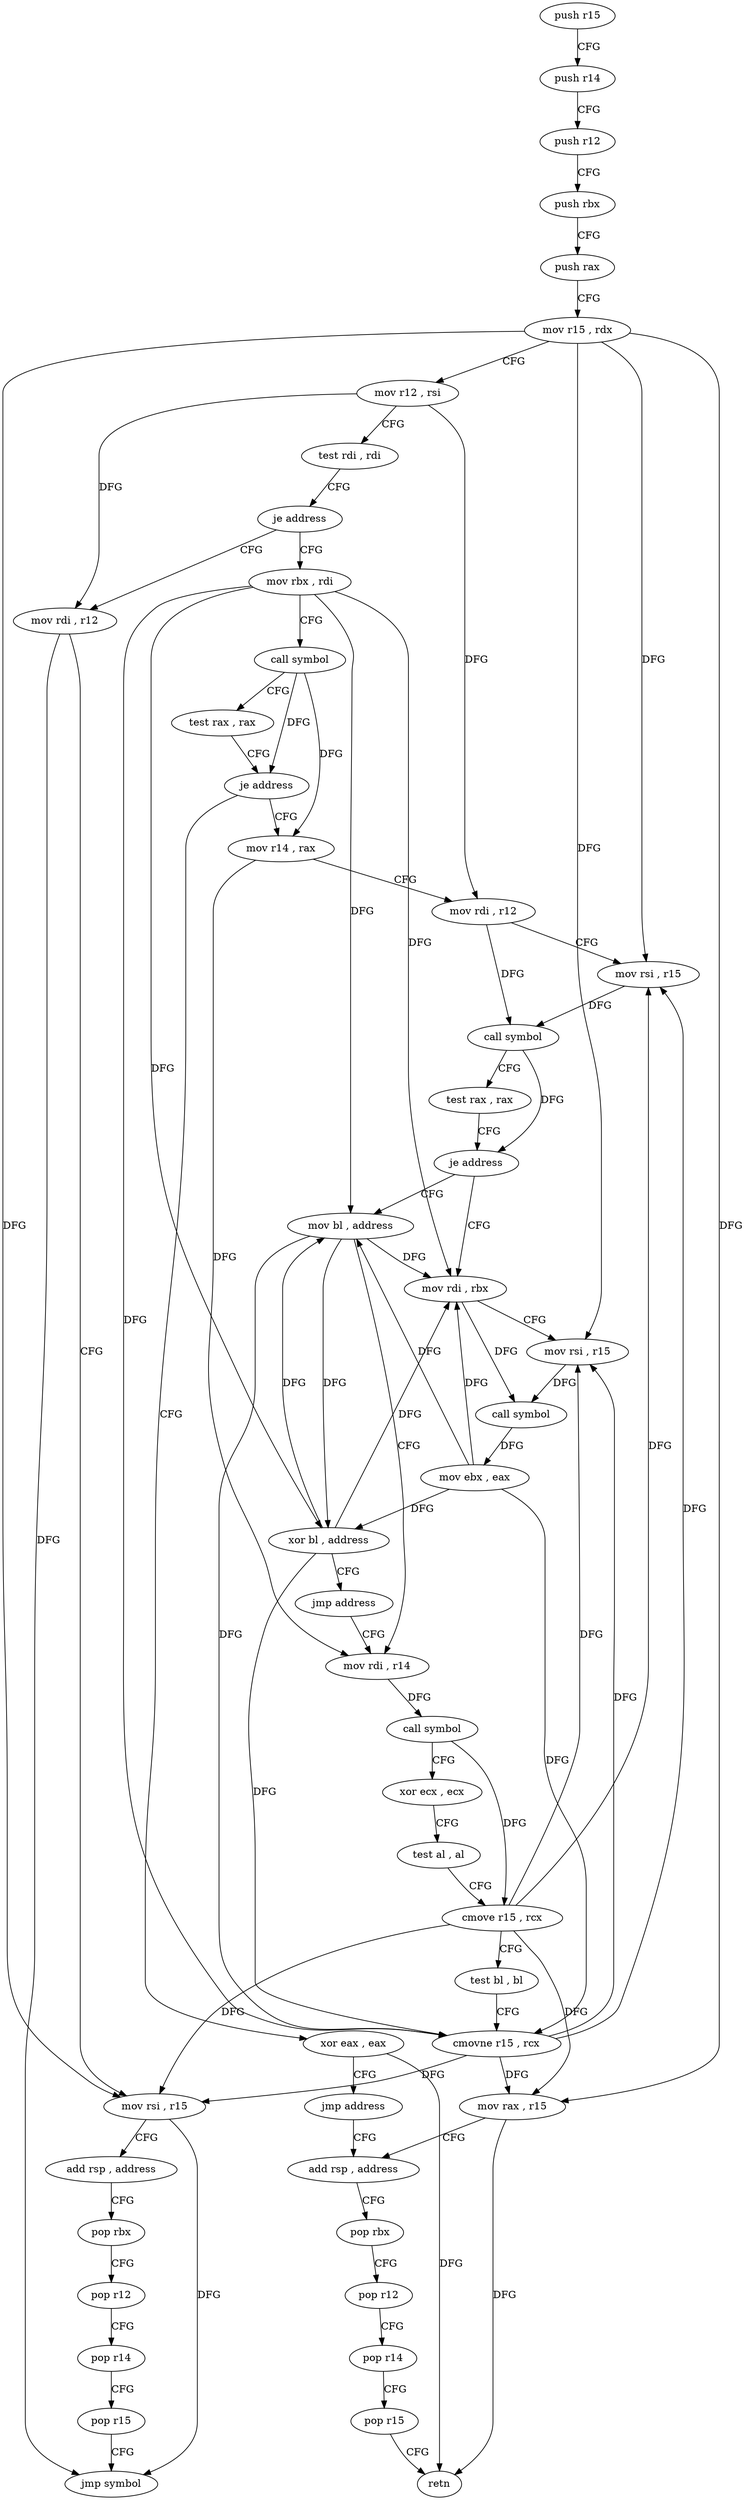 digraph "func" {
"4267920" [label = "push r15" ]
"4267922" [label = "push r14" ]
"4267924" [label = "push r12" ]
"4267926" [label = "push rbx" ]
"4267927" [label = "push rax" ]
"4267928" [label = "mov r15 , rdx" ]
"4267931" [label = "mov r12 , rsi" ]
"4267934" [label = "test rdi , rdi" ]
"4267937" [label = "je address" ]
"4267989" [label = "mov rdi , r12" ]
"4267939" [label = "mov rbx , rdi" ]
"4267992" [label = "mov rsi , r15" ]
"4267995" [label = "add rsp , address" ]
"4267999" [label = "pop rbx" ]
"4268000" [label = "pop r12" ]
"4268002" [label = "pop r14" ]
"4268004" [label = "pop r15" ]
"4268006" [label = "jmp symbol" ]
"4267942" [label = "call symbol" ]
"4267947" [label = "test rax , rax" ]
"4267950" [label = "je address" ]
"4268011" [label = "xor eax , eax" ]
"4267952" [label = "mov r14 , rax" ]
"4268013" [label = "jmp address" ]
"4268042" [label = "add rsp , address" ]
"4267955" [label = "mov rdi , r12" ]
"4267958" [label = "mov rsi , r15" ]
"4267961" [label = "call symbol" ]
"4267966" [label = "test rax , rax" ]
"4267969" [label = "je address" ]
"4268015" [label = "mov bl , address" ]
"4267971" [label = "mov rdi , rbx" ]
"4268046" [label = "pop rbx" ]
"4268047" [label = "pop r12" ]
"4268049" [label = "pop r14" ]
"4268051" [label = "pop r15" ]
"4268053" [label = "retn" ]
"4268017" [label = "mov rdi , r14" ]
"4267974" [label = "mov rsi , r15" ]
"4267977" [label = "call symbol" ]
"4267982" [label = "mov ebx , eax" ]
"4267984" [label = "xor bl , address" ]
"4267987" [label = "jmp address" ]
"4268020" [label = "call symbol" ]
"4268025" [label = "xor ecx , ecx" ]
"4268027" [label = "test al , al" ]
"4268029" [label = "cmove r15 , rcx" ]
"4268033" [label = "test bl , bl" ]
"4268035" [label = "cmovne r15 , rcx" ]
"4268039" [label = "mov rax , r15" ]
"4267920" -> "4267922" [ label = "CFG" ]
"4267922" -> "4267924" [ label = "CFG" ]
"4267924" -> "4267926" [ label = "CFG" ]
"4267926" -> "4267927" [ label = "CFG" ]
"4267927" -> "4267928" [ label = "CFG" ]
"4267928" -> "4267931" [ label = "CFG" ]
"4267928" -> "4267992" [ label = "DFG" ]
"4267928" -> "4267958" [ label = "DFG" ]
"4267928" -> "4267974" [ label = "DFG" ]
"4267928" -> "4268039" [ label = "DFG" ]
"4267931" -> "4267934" [ label = "CFG" ]
"4267931" -> "4267989" [ label = "DFG" ]
"4267931" -> "4267955" [ label = "DFG" ]
"4267934" -> "4267937" [ label = "CFG" ]
"4267937" -> "4267989" [ label = "CFG" ]
"4267937" -> "4267939" [ label = "CFG" ]
"4267989" -> "4267992" [ label = "CFG" ]
"4267989" -> "4268006" [ label = "DFG" ]
"4267939" -> "4267942" [ label = "CFG" ]
"4267939" -> "4268015" [ label = "DFG" ]
"4267939" -> "4267971" [ label = "DFG" ]
"4267939" -> "4267984" [ label = "DFG" ]
"4267939" -> "4268035" [ label = "DFG" ]
"4267992" -> "4267995" [ label = "CFG" ]
"4267992" -> "4268006" [ label = "DFG" ]
"4267995" -> "4267999" [ label = "CFG" ]
"4267999" -> "4268000" [ label = "CFG" ]
"4268000" -> "4268002" [ label = "CFG" ]
"4268002" -> "4268004" [ label = "CFG" ]
"4268004" -> "4268006" [ label = "CFG" ]
"4267942" -> "4267947" [ label = "CFG" ]
"4267942" -> "4267950" [ label = "DFG" ]
"4267942" -> "4267952" [ label = "DFG" ]
"4267947" -> "4267950" [ label = "CFG" ]
"4267950" -> "4268011" [ label = "CFG" ]
"4267950" -> "4267952" [ label = "CFG" ]
"4268011" -> "4268013" [ label = "CFG" ]
"4268011" -> "4268053" [ label = "DFG" ]
"4267952" -> "4267955" [ label = "CFG" ]
"4267952" -> "4268017" [ label = "DFG" ]
"4268013" -> "4268042" [ label = "CFG" ]
"4268042" -> "4268046" [ label = "CFG" ]
"4267955" -> "4267958" [ label = "CFG" ]
"4267955" -> "4267961" [ label = "DFG" ]
"4267958" -> "4267961" [ label = "DFG" ]
"4267961" -> "4267966" [ label = "CFG" ]
"4267961" -> "4267969" [ label = "DFG" ]
"4267966" -> "4267969" [ label = "CFG" ]
"4267969" -> "4268015" [ label = "CFG" ]
"4267969" -> "4267971" [ label = "CFG" ]
"4268015" -> "4268017" [ label = "CFG" ]
"4268015" -> "4267971" [ label = "DFG" ]
"4268015" -> "4267984" [ label = "DFG" ]
"4268015" -> "4268035" [ label = "DFG" ]
"4267971" -> "4267974" [ label = "CFG" ]
"4267971" -> "4267977" [ label = "DFG" ]
"4268046" -> "4268047" [ label = "CFG" ]
"4268047" -> "4268049" [ label = "CFG" ]
"4268049" -> "4268051" [ label = "CFG" ]
"4268051" -> "4268053" [ label = "CFG" ]
"4268017" -> "4268020" [ label = "DFG" ]
"4267974" -> "4267977" [ label = "DFG" ]
"4267977" -> "4267982" [ label = "DFG" ]
"4267982" -> "4267984" [ label = "DFG" ]
"4267982" -> "4268015" [ label = "DFG" ]
"4267982" -> "4267971" [ label = "DFG" ]
"4267982" -> "4268035" [ label = "DFG" ]
"4267984" -> "4267987" [ label = "CFG" ]
"4267984" -> "4268015" [ label = "DFG" ]
"4267984" -> "4267971" [ label = "DFG" ]
"4267984" -> "4268035" [ label = "DFG" ]
"4267987" -> "4268017" [ label = "CFG" ]
"4268020" -> "4268025" [ label = "CFG" ]
"4268020" -> "4268029" [ label = "DFG" ]
"4268025" -> "4268027" [ label = "CFG" ]
"4268027" -> "4268029" [ label = "CFG" ]
"4268029" -> "4268033" [ label = "CFG" ]
"4268029" -> "4267992" [ label = "DFG" ]
"4268029" -> "4267958" [ label = "DFG" ]
"4268029" -> "4267974" [ label = "DFG" ]
"4268029" -> "4268039" [ label = "DFG" ]
"4268033" -> "4268035" [ label = "CFG" ]
"4268035" -> "4268039" [ label = "DFG" ]
"4268035" -> "4267992" [ label = "DFG" ]
"4268035" -> "4267958" [ label = "DFG" ]
"4268035" -> "4267974" [ label = "DFG" ]
"4268039" -> "4268042" [ label = "CFG" ]
"4268039" -> "4268053" [ label = "DFG" ]
}
